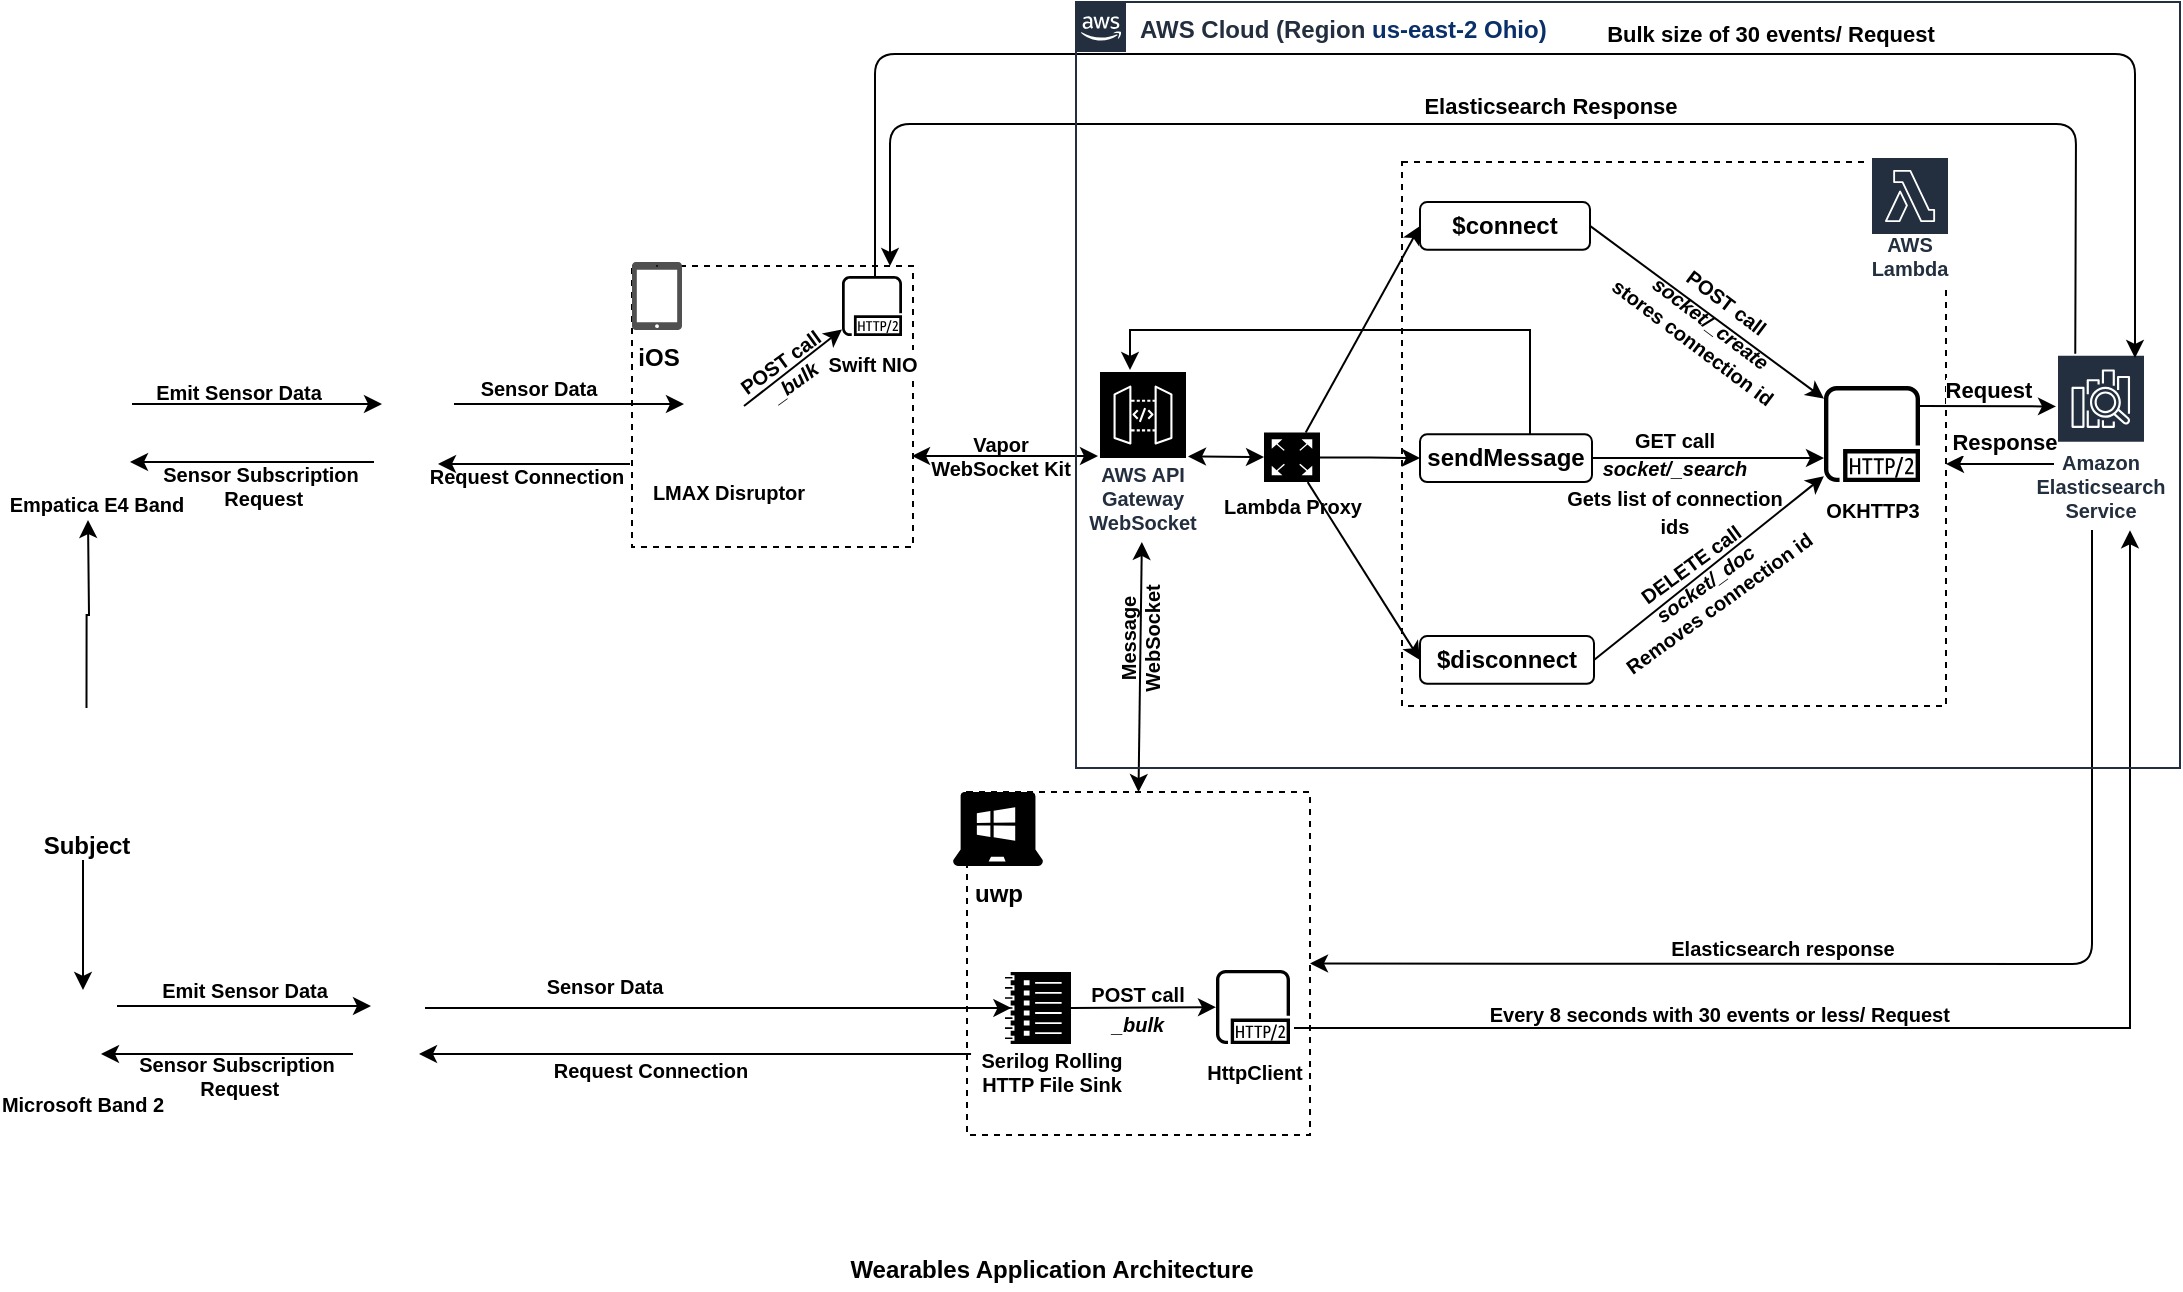 <mxfile version="17.4.1" type="device"><diagram id="FGR8ST5C3wtUt0X2unP3" name="Page-1"><mxGraphModel dx="1422" dy="762" grid="0" gridSize="10" guides="1" tooltips="1" connect="1" arrows="1" fold="1" page="1" pageScale="1" pageWidth="1169" pageHeight="827" math="0" shadow="0"><root><mxCell id="0"/><mxCell id="1" parent="0"/><mxCell id="JARR6ZbisfXmvpyoZ1ki-116" value="" style="whiteSpace=wrap;html=1;aspect=fixed;fillColor=#FFFFFF;dashed=1;labelBackgroundColor=none;labelBorderColor=#000000;" parent="1" vertex="1"><mxGeometry x="375" y="234" width="140.5" height="140.5" as="geometry"/></mxCell><mxCell id="JARR6ZbisfXmvpyoZ1ki-1" value="&lt;font style=&quot;font-size: 10px&quot;&gt;&lt;b&gt;Empatica E4 Band&lt;/b&gt;&lt;/font&gt;" style="shape=image;html=1;verticalAlign=top;verticalLabelPosition=bottom;labelBackgroundColor=#ffffff;imageAspect=0;aspect=fixed;image=https://cdn4.iconfinder.com/data/icons/48-bubbles/48/36.Watch-128.png" parent="1" vertex="1"><mxGeometry x="84" y="293" width="46" height="46" as="geometry"/></mxCell><mxCell id="JARR6ZbisfXmvpyoZ1ki-4" value="&lt;font style=&quot;font-size: 10px&quot;&gt;&lt;b&gt;Microsoft Band 2&lt;/b&gt;&lt;/font&gt;" style="shape=image;html=1;verticalAlign=top;verticalLabelPosition=bottom;labelBackgroundColor=#ffffff;imageAspect=0;aspect=fixed;image=https://cdn4.iconfinder.com/data/icons/48-bubbles/48/36.Watch-128.png" parent="1" vertex="1"><mxGeometry x="77" y="593" width="46" height="46" as="geometry"/></mxCell><mxCell id="JARR6ZbisfXmvpyoZ1ki-23" value="" style="group;fontStyle=1;fontSize=10;fillColor=#ffffff;" parent="1" vertex="1" connectable="0"><mxGeometry x="528" y="388" width="254" height="280.5" as="geometry"/></mxCell><mxCell id="JARR6ZbisfXmvpyoZ1ki-11" value="" style="whiteSpace=wrap;html=1;aspect=fixed;fillColor=#FFFFFF;dashed=1;labelBackgroundColor=none;labelBorderColor=#000000;" parent="JARR6ZbisfXmvpyoZ1ki-23" vertex="1"><mxGeometry x="14.5" y="109" width="171.5" height="171.5" as="geometry"/></mxCell><mxCell id="JARR6ZbisfXmvpyoZ1ki-21" value="" style="group;fontStyle=1" parent="JARR6ZbisfXmvpyoZ1ki-23" vertex="1" connectable="0"><mxGeometry x="7.5" y="109" width="45" height="37" as="geometry"/></mxCell><mxCell id="JARR6ZbisfXmvpyoZ1ki-7" value="" style="pointerEvents=1;shadow=0;dashed=0;html=1;strokeColor=none;labelPosition=center;verticalLabelPosition=bottom;verticalAlign=top;align=center;outlineConnect=0;shape=mxgraph.veeam2.microsoft_windows;fillColor=#000000;" parent="JARR6ZbisfXmvpyoZ1ki-21" vertex="1"><mxGeometry x="4.091" y="0.86" width="36.818" height="29.256" as="geometry"/></mxCell><mxCell id="JARR6ZbisfXmvpyoZ1ki-8" value="&lt;b&gt;uwp&lt;/b&gt;" style="verticalLabelPosition=bottom;html=1;verticalAlign=top;align=center;strokeColor=none;shape=mxgraph.azure.laptop;pointerEvents=1;fillColor=#000000;" parent="JARR6ZbisfXmvpyoZ1ki-21" vertex="1"><mxGeometry width="45" height="37" as="geometry"/></mxCell><mxCell id="JARR6ZbisfXmvpyoZ1ki-84" value="&lt;b&gt;Serilog Rolling HTTP File Sink&lt;/b&gt;" style="text;html=1;strokeColor=none;fillColor=none;align=center;verticalAlign=middle;whiteSpace=wrap;rounded=0;labelBackgroundColor=none;fontSize=10;fontColor=#000000;" parent="JARR6ZbisfXmvpyoZ1ki-23" vertex="1"><mxGeometry x="20" y="239" width="74" height="20" as="geometry"/></mxCell><mxCell id="JARR6ZbisfXmvpyoZ1ki-81" value="" style="pointerEvents=1;shadow=0;dashed=0;html=1;strokeColor=none;labelPosition=center;verticalLabelPosition=bottom;verticalAlign=top;align=center;shape=mxgraph.mscae.oms.log_management;fontSize=10;fillColor=#000000;" parent="JARR6ZbisfXmvpyoZ1ki-23" vertex="1"><mxGeometry x="33.5" y="199" width="33" height="36" as="geometry"/></mxCell><mxCell id="uP2f6SVIGIONHvHXAkXg-2" value="&lt;b&gt;&lt;font style=&quot;font-size: 10px&quot;&gt;HttpClient&lt;/font&gt;&lt;/b&gt;" style="outlineConnect=0;gradientColor=none;strokeColor=none;dashed=0;verticalLabelPosition=bottom;verticalAlign=top;align=center;html=1;fontSize=12;fontStyle=0;aspect=fixed;pointerEvents=1;shape=mxgraph.aws4.http2_protocol;labelBackgroundColor=#ffffff;fillColor=#000000;" vertex="1" parent="JARR6ZbisfXmvpyoZ1ki-23"><mxGeometry x="139" y="198" width="37" height="37" as="geometry"/></mxCell><mxCell id="uP2f6SVIGIONHvHXAkXg-3" value="" style="endArrow=classic;html=1;rounded=0;exitX=1;exitY=0.5;exitDx=0;exitDy=0;exitPerimeter=0;" edge="1" parent="JARR6ZbisfXmvpyoZ1ki-23" source="JARR6ZbisfXmvpyoZ1ki-81" target="uP2f6SVIGIONHvHXAkXg-2"><mxGeometry width="50" height="50" relative="1" as="geometry"><mxPoint x="30" y="21" as="sourcePoint"/><mxPoint x="80" y="-29" as="targetPoint"/></mxGeometry></mxCell><mxCell id="uP2f6SVIGIONHvHXAkXg-5" value="&lt;b style=&quot;font-size: 10px&quot;&gt;POST call&lt;br&gt;&lt;i&gt;_bulk&lt;/i&gt;&lt;/b&gt;" style="text;html=1;strokeColor=none;fillColor=none;align=center;verticalAlign=middle;whiteSpace=wrap;rounded=0;" vertex="1" parent="JARR6ZbisfXmvpyoZ1ki-23"><mxGeometry x="70.25" y="202" width="60" height="30" as="geometry"/></mxCell><mxCell id="JARR6ZbisfXmvpyoZ1ki-157" style="edgeStyle=orthogonalEdgeStyle;rounded=0;orthogonalLoop=1;jettySize=auto;html=1;exitX=0.5;exitY=0;exitDx=0;exitDy=0;fontSize=10;fontColor=#000000;" parent="1" source="JARR6ZbisfXmvpyoZ1ki-30" edge="1"><mxGeometry relative="1" as="geometry"><mxPoint x="103" y="361" as="targetPoint"/></mxGeometry></mxCell><mxCell id="JARR6ZbisfXmvpyoZ1ki-30" value="&lt;b&gt;Subject&lt;/b&gt;" style="shape=image;html=1;verticalAlign=top;verticalLabelPosition=bottom;labelBackgroundColor=#ffffff;imageAspect=0;aspect=fixed;image=https://cdn0.iconfinder.com/data/icons/eon-social-media-contact-info-2/32/user_people_person_users_man-128.png;dashed=1;strokeColor=#000000;fillColor=#000000;" parent="1" vertex="1"><mxGeometry x="75" y="455" width="54.5" height="54.5" as="geometry"/></mxCell><mxCell id="JARR6ZbisfXmvpyoZ1ki-10" value="iOS" style="pointerEvents=1;shadow=0;dashed=0;html=1;strokeColor=none;fillColor=#505050;labelPosition=center;verticalLabelPosition=bottom;verticalAlign=top;outlineConnect=0;align=center;shape=mxgraph.office.devices.tablet_ipad;fontStyle=1" parent="1" vertex="1"><mxGeometry x="375" y="232" width="25" height="34" as="geometry"/></mxCell><mxCell id="JARR6ZbisfXmvpyoZ1ki-77" value="" style="group" parent="1" vertex="1" connectable="0"><mxGeometry x="541" y="211" width="608" height="262" as="geometry"/></mxCell><mxCell id="JARR6ZbisfXmvpyoZ1ki-66" value="" style="group" parent="JARR6ZbisfXmvpyoZ1ki-77" vertex="1" connectable="0"><mxGeometry x="191" width="417" height="262" as="geometry"/></mxCell><mxCell id="JARR6ZbisfXmvpyoZ1ki-22" value="" style="group" parent="JARR6ZbisfXmvpyoZ1ki-66" vertex="1" connectable="0"><mxGeometry width="306" height="262" as="geometry"/></mxCell><mxCell id="JARR6ZbisfXmvpyoZ1ki-17" value="&lt;font size=&quot;1&quot;&gt;&lt;br&gt;&lt;/font&gt;" style="whiteSpace=wrap;html=1;aspect=fixed;fillColor=#FFFFFF;dashed=1;" parent="JARR6ZbisfXmvpyoZ1ki-22" vertex="1"><mxGeometry x="28" y="-29" width="272" height="272" as="geometry"/></mxCell><mxCell id="JARR6ZbisfXmvpyoZ1ki-42" value="&lt;b&gt;sendMessage&lt;/b&gt;" style="rounded=1;whiteSpace=wrap;html=1;strokeColor=#000000;fillColor=#FFFFFF;" parent="JARR6ZbisfXmvpyoZ1ki-22" vertex="1"><mxGeometry x="37" y="107.14" width="86" height="23.91" as="geometry"/></mxCell><mxCell id="JARR6ZbisfXmvpyoZ1ki-43" value="&lt;b&gt;$disconnect&lt;/b&gt;" style="rounded=1;whiteSpace=wrap;html=1;strokeColor=#000000;fillColor=#FFFFFF;" parent="JARR6ZbisfXmvpyoZ1ki-22" vertex="1"><mxGeometry x="37" y="208" width="87" height="23.91" as="geometry"/></mxCell><mxCell id="JARR6ZbisfXmvpyoZ1ki-147" value="&lt;b&gt;&lt;font style=&quot;font-size: 10px&quot;&gt;OKHTTP3&lt;/font&gt;&lt;/b&gt;" style="outlineConnect=0;gradientColor=none;strokeColor=none;dashed=0;verticalLabelPosition=bottom;verticalAlign=top;align=center;html=1;fontSize=12;fontStyle=0;aspect=fixed;pointerEvents=1;shape=mxgraph.aws4.http2_protocol;labelBackgroundColor=#ffffff;fillColor=#000000;" parent="JARR6ZbisfXmvpyoZ1ki-22" vertex="1"><mxGeometry x="239" y="83.05" width="48" height="48" as="geometry"/></mxCell><mxCell id="JARR6ZbisfXmvpyoZ1ki-54" value="" style="endArrow=classic;html=1;exitX=1;exitY=0.5;exitDx=0;exitDy=0;entryX=-0.001;entryY=0.938;entryDx=0;entryDy=0;entryPerimeter=0;" parent="JARR6ZbisfXmvpyoZ1ki-22" source="JARR6ZbisfXmvpyoZ1ki-43" target="JARR6ZbisfXmvpyoZ1ki-147" edge="1"><mxGeometry width="50" height="50" relative="1" as="geometry"><mxPoint x="291" y="149" as="sourcePoint"/><mxPoint x="240" y="130" as="targetPoint"/></mxGeometry></mxCell><mxCell id="JARR6ZbisfXmvpyoZ1ki-57" value="&lt;b&gt;DELETE call&lt;br&gt;&lt;/b&gt;&lt;b&gt;&lt;i&gt;socket/_doc&lt;/i&gt;&lt;br&gt;Removes connection id&lt;br&gt;&lt;/b&gt;" style="edgeLabel;html=1;align=center;verticalAlign=middle;resizable=0;points=[];fontSize=10;rotation=324;labelBackgroundColor=none;" parent="JARR6ZbisfXmvpyoZ1ki-54" vertex="1" connectable="0"><mxGeometry x="0.113" y="-4" relative="1" as="geometry"><mxPoint x="-12" y="10" as="offset"/></mxGeometry></mxCell><mxCell id="JARR6ZbisfXmvpyoZ1ki-151" value="&lt;font style=&quot;font-size: 10px&quot;&gt;&lt;b&gt;POST call&lt;/b&gt;&lt;b&gt;&lt;br&gt;&lt;i&gt;socket/_create&lt;br&gt;&lt;/i&gt;stores connection id&amp;nbsp;&lt;/b&gt;&lt;/font&gt;" style="edgeLabel;html=1;align=center;verticalAlign=middle;resizable=0;points=[];rotation=37;" parent="JARR6ZbisfXmvpyoZ1ki-22" vertex="1" connectable="0"><mxGeometry x="184.0" y="52.998" as="geometry"><mxPoint x="-2.818" y="-0.247" as="offset"/></mxGeometry></mxCell><mxCell id="JARR6ZbisfXmvpyoZ1ki-148" value="" style="edgeStyle=orthogonalEdgeStyle;rounded=0;orthogonalLoop=1;jettySize=auto;html=1;fontSize=10;fontColor=#000000;" parent="JARR6ZbisfXmvpyoZ1ki-22" source="JARR6ZbisfXmvpyoZ1ki-42" target="JARR6ZbisfXmvpyoZ1ki-147" edge="1"><mxGeometry relative="1" as="geometry"><Array as="points"><mxPoint x="231" y="119"/><mxPoint x="231" y="119"/></Array></mxGeometry></mxCell><mxCell id="12Vh2ISNwh3KNXHnPKwj-10" value="&lt;font style=&quot;font-size: 10px&quot;&gt;&lt;b&gt;GET call&lt;br&gt;&lt;i&gt;socket/_search&lt;br&gt;&lt;/i&gt;Gets list of connection ids&lt;/b&gt;&lt;br&gt;&lt;/font&gt;" style="text;html=1;strokeColor=none;fillColor=none;align=center;verticalAlign=middle;whiteSpace=wrap;rounded=0;labelBackgroundColor=none;" parent="JARR6ZbisfXmvpyoZ1ki-22" vertex="1"><mxGeometry x="101.5" y="121" width="125" height="20" as="geometry"/></mxCell><mxCell id="JARR6ZbisfXmvpyoZ1ki-65" value="" style="group" parent="JARR6ZbisfXmvpyoZ1ki-66" vertex="1" connectable="0"><mxGeometry x="355" y="66.84" width="45" height="88.31" as="geometry"/></mxCell><mxCell id="JARR6ZbisfXmvpyoZ1ki-13" value="Amazon Elasticsearch Service" style="outlineConnect=0;fontColor=#232F3E;gradientColor=none;strokeColor=#ffffff;fillColor=#232F3E;dashed=0;verticalLabelPosition=middle;verticalAlign=bottom;align=center;html=1;whiteSpace=wrap;fontSize=10;fontStyle=1;spacing=3;shape=mxgraph.aws4.productIcon;prIcon=mxgraph.aws4.elasticsearch_service;" parent="JARR6ZbisfXmvpyoZ1ki-65" vertex="1"><mxGeometry width="45" height="88.31" as="geometry"/></mxCell><mxCell id="12Vh2ISNwh3KNXHnPKwj-17" value="" style="endArrow=classic;html=1;" parent="JARR6ZbisfXmvpyoZ1ki-66" edge="1"><mxGeometry width="50" height="50" relative="1" as="geometry"><mxPoint x="287" y="93" as="sourcePoint"/><mxPoint x="355" y="93.22" as="targetPoint"/></mxGeometry></mxCell><mxCell id="12Vh2ISNwh3KNXHnPKwj-18" value="&lt;b&gt;Request&lt;/b&gt;" style="edgeLabel;html=1;align=center;verticalAlign=middle;resizable=0;points=[];" parent="12Vh2ISNwh3KNXHnPKwj-17" vertex="1" connectable="0"><mxGeometry x="-0.029" y="-2" relative="1" as="geometry"><mxPoint x="1" y="-10" as="offset"/></mxGeometry></mxCell><mxCell id="JARR6ZbisfXmvpyoZ1ki-76" value="" style="group" parent="JARR6ZbisfXmvpyoZ1ki-77" vertex="1" connectable="0"><mxGeometry x="69" y="75.0" width="154" height="86" as="geometry"/></mxCell><mxCell id="JARR6ZbisfXmvpyoZ1ki-19" value="AWS API Gateway&lt;br&gt;WebSocket" style="outlineConnect=0;fontColor=#232F3E;gradientColor=none;strokeColor=#ffffff;dashed=0;verticalLabelPosition=middle;verticalAlign=bottom;align=center;html=1;whiteSpace=wrap;fontSize=10;fontStyle=1;spacing=3;shape=mxgraph.aws4.productIcon;prIcon=mxgraph.aws4.api_gateway;fillColor=#000000;" parent="JARR6ZbisfXmvpyoZ1ki-76" vertex="1"><mxGeometry x="-2" width="45" height="86" as="geometry"/></mxCell><mxCell id="JARR6ZbisfXmvpyoZ1ki-67" value="&lt;b&gt;Lambda Proxy&lt;/b&gt;" style="pointerEvents=1;shadow=0;dashed=0;html=1;strokeColor=none;labelPosition=center;verticalLabelPosition=bottom;verticalAlign=top;align=center;outlineConnect=0;shape=mxgraph.veeam2.network_proxy;fontSize=10;fillColor=#000000;" parent="JARR6ZbisfXmvpyoZ1ki-76" vertex="1"><mxGeometry x="81" y="31.26" width="28.0" height="24.794" as="geometry"/></mxCell><mxCell id="12Vh2ISNwh3KNXHnPKwj-4" value="" style="endArrow=classic;startArrow=classic;html=1;" parent="JARR6ZbisfXmvpyoZ1ki-76" source="JARR6ZbisfXmvpyoZ1ki-67" target="JARR6ZbisfXmvpyoZ1ki-19" edge="1"><mxGeometry width="50" height="50" relative="1" as="geometry"><mxPoint x="-52" y="76.0" as="sourcePoint"/><mxPoint x="-2" y="26.0" as="targetPoint"/></mxGeometry></mxCell><mxCell id="JARR6ZbisfXmvpyoZ1ki-69" value="" style="edgeStyle=orthogonalEdgeStyle;rounded=0;orthogonalLoop=1;jettySize=auto;html=1;fontSize=10;" parent="JARR6ZbisfXmvpyoZ1ki-77" source="JARR6ZbisfXmvpyoZ1ki-67" target="JARR6ZbisfXmvpyoZ1ki-42" edge="1"><mxGeometry relative="1" as="geometry"/></mxCell><mxCell id="JARR6ZbisfXmvpyoZ1ki-74" value="" style="endArrow=classic;html=1;fontSize=10;entryX=0;entryY=0.5;entryDx=0;entryDy=0;" parent="JARR6ZbisfXmvpyoZ1ki-77" source="JARR6ZbisfXmvpyoZ1ki-67" target="JARR6ZbisfXmvpyoZ1ki-43" edge="1"><mxGeometry width="50" height="50" relative="1" as="geometry"><mxPoint x="235" y="175.328" as="sourcePoint"/><mxPoint x="273" y="192.153" as="targetPoint"/></mxGeometry></mxCell><mxCell id="JARR6ZbisfXmvpyoZ1ki-95" value="" style="edgeStyle=orthogonalEdgeStyle;rounded=0;orthogonalLoop=1;jettySize=auto;html=1;fontSize=10;fontColor=#000000;" parent="JARR6ZbisfXmvpyoZ1ki-77" target="JARR6ZbisfXmvpyoZ1ki-19" edge="1"><mxGeometry relative="1" as="geometry"><mxPoint x="283" y="107" as="sourcePoint"/><Array as="points"><mxPoint x="283" y="107"/><mxPoint x="283" y="55"/><mxPoint x="83" y="55"/></Array></mxGeometry></mxCell><mxCell id="JARR6ZbisfXmvpyoZ1ki-123" value="Vapor WebSocket Kit" style="text;html=1;strokeColor=none;fillColor=none;align=center;verticalAlign=middle;whiteSpace=wrap;rounded=0;dashed=1;labelBackgroundColor=none;fontSize=10;fontColor=#000000;fontStyle=1" parent="JARR6ZbisfXmvpyoZ1ki-77" vertex="1"><mxGeometry x="-21" y="108" width="79" height="20" as="geometry"/></mxCell><mxCell id="JARR6ZbisfXmvpyoZ1ki-126" value="&lt;span&gt;Message WebSocket&lt;/span&gt;" style="text;html=1;strokeColor=none;fillColor=none;align=center;verticalAlign=middle;whiteSpace=wrap;rounded=0;dashed=1;labelBackgroundColor=none;fontSize=10;fontColor=#000000;rotation=270;fontStyle=1" parent="JARR6ZbisfXmvpyoZ1ki-77" vertex="1"><mxGeometry x="68" y="199" width="40" height="20" as="geometry"/></mxCell><mxCell id="JARR6ZbisfXmvpyoZ1ki-125" value="" style="endArrow=classic;startArrow=classic;html=1;fontSize=10;fontColor=#000000;" parent="JARR6ZbisfXmvpyoZ1ki-77" target="JARR6ZbisfXmvpyoZ1ki-19" edge="1"><mxGeometry width="50" height="50" relative="1" as="geometry"><mxPoint x="-26" y="118" as="sourcePoint"/><mxPoint x="-21" y="-53" as="targetPoint"/></mxGeometry></mxCell><mxCell id="JARR6ZbisfXmvpyoZ1ki-86" style="edgeStyle=orthogonalEdgeStyle;rounded=0;orthogonalLoop=1;jettySize=auto;html=1;fontSize=10;fontColor=#000000;" parent="1" target="JARR6ZbisfXmvpyoZ1ki-13" edge="1"><mxGeometry relative="1" as="geometry"><mxPoint x="1009" y="353" as="targetPoint"/><mxPoint x="706" y="615" as="sourcePoint"/><Array as="points"><mxPoint x="706" y="615"/><mxPoint x="1124" y="615"/></Array></mxGeometry></mxCell><mxCell id="JARR6ZbisfXmvpyoZ1ki-87" value="&amp;nbsp;Every 8 seconds with 30 events or less/ Request" style="edgeLabel;html=1;align=center;verticalAlign=middle;resizable=0;points=[];fontSize=10;fontColor=#000000;fontStyle=1;labelBackgroundColor=none;" parent="JARR6ZbisfXmvpyoZ1ki-86" vertex="1" connectable="0"><mxGeometry x="-0.354" y="-1" relative="1" as="geometry"><mxPoint x="-5" y="-8" as="offset"/></mxGeometry></mxCell><mxCell id="JARR6ZbisfXmvpyoZ1ki-130" style="edgeStyle=orthogonalEdgeStyle;rounded=0;orthogonalLoop=1;jettySize=auto;html=1;fontSize=10;fontColor=#000000;" parent="1" edge="1"><mxGeometry relative="1" as="geometry"><mxPoint x="286" y="303" as="sourcePoint"/><mxPoint x="401" y="303" as="targetPoint"/></mxGeometry></mxCell><mxCell id="JARR6ZbisfXmvpyoZ1ki-89" value="" style="shape=image;html=1;verticalAlign=top;verticalLabelPosition=bottom;labelBackgroundColor=#ffffff;imageAspect=0;aspect=fixed;image=https://cdn4.iconfinder.com/data/icons/ionicons/512/icon-bluetooth-128.png;fontSize=10;fontColor=#000000;strokeColor=#000000;fillColor=#000000;" parent="1" vertex="1"><mxGeometry x="236" y="289" width="57.75" height="57.75" as="geometry"/></mxCell><mxCell id="JARR6ZbisfXmvpyoZ1ki-90" value="" style="shape=image;html=1;verticalAlign=top;verticalLabelPosition=bottom;labelBackgroundColor=#ffffff;imageAspect=0;aspect=fixed;image=https://cdn4.iconfinder.com/data/icons/ionicons/512/icon-bluetooth-128.png;fontSize=10;fontColor=#000000;strokeColor=#000000;fillColor=#000000;" parent="1" vertex="1"><mxGeometry x="228.5" y="593" width="57" height="57" as="geometry"/></mxCell><mxCell id="JARR6ZbisfXmvpyoZ1ki-96" value="" style="endArrow=classic;startArrow=classic;html=1;fontSize=10;fontColor=#000000;exitX=0.5;exitY=0;exitDx=0;exitDy=0;" parent="1" source="JARR6ZbisfXmvpyoZ1ki-11" target="JARR6ZbisfXmvpyoZ1ki-19" edge="1"><mxGeometry width="50" height="50" relative="1" as="geometry"><mxPoint x="568.028" y="472" as="sourcePoint"/><mxPoint x="614" y="490" as="targetPoint"/></mxGeometry></mxCell><mxCell id="JARR6ZbisfXmvpyoZ1ki-101" value="&lt;b&gt;Sensor Subscription&lt;br&gt;&amp;nbsp;Request&lt;/b&gt;" style="text;html=1;align=center;verticalAlign=middle;resizable=0;points=[];autosize=1;strokeColor=none;fontSize=10;fontColor=#000000;" parent="1" vertex="1"><mxGeometry x="123" y="625" width="108" height="28" as="geometry"/></mxCell><mxCell id="JARR6ZbisfXmvpyoZ1ki-104" value="" style="endArrow=classic;html=1;fontSize=10;fontColor=#000000;" parent="1" edge="1"><mxGeometry width="50" height="50" relative="1" as="geometry"><mxPoint x="117.5" y="604" as="sourcePoint"/><mxPoint x="244.5" y="604" as="targetPoint"/></mxGeometry></mxCell><mxCell id="JARR6ZbisfXmvpyoZ1ki-105" value="" style="endArrow=classic;html=1;fontSize=10;fontColor=#000000;entryX=0;entryY=0.653;entryDx=0;entryDy=0;entryPerimeter=0;" parent="1" edge="1"><mxGeometry width="50" height="50" relative="1" as="geometry"><mxPoint x="271.5" y="605" as="sourcePoint"/><mxPoint x="564.691" y="604.989" as="targetPoint"/><Array as="points"/></mxGeometry></mxCell><mxCell id="JARR6ZbisfXmvpyoZ1ki-106" value="" style="endArrow=classic;html=1;fontSize=10;fontColor=#000000;" parent="1" edge="1"><mxGeometry width="50" height="50" relative="1" as="geometry"><mxPoint x="235.5" y="628" as="sourcePoint"/><mxPoint x="109.5" y="628" as="targetPoint"/></mxGeometry></mxCell><mxCell id="JARR6ZbisfXmvpyoZ1ki-107" value="" style="endArrow=classic;html=1;fontSize=10;fontColor=#000000;exitX=0.07;exitY=0.926;exitDx=0;exitDy=0;exitPerimeter=0;" parent="1" edge="1"><mxGeometry width="50" height="50" relative="1" as="geometry"><mxPoint x="544.522" y="628.001" as="sourcePoint"/><mxPoint x="268.5" y="628" as="targetPoint"/></mxGeometry></mxCell><mxCell id="JARR6ZbisfXmvpyoZ1ki-108" value="Request Connection" style="text;html=1;align=center;verticalAlign=middle;resizable=0;points=[];autosize=1;strokeColor=none;fontSize=10;fontColor=#000000;fontStyle=1" parent="1" vertex="1"><mxGeometry x="330.5" y="628" width="107" height="16" as="geometry"/></mxCell><mxCell id="JARR6ZbisfXmvpyoZ1ki-109" value="&lt;b&gt;Emit Sensor Data&lt;/b&gt;" style="text;html=1;align=center;verticalAlign=middle;resizable=0;points=[];autosize=1;strokeColor=none;fontSize=10;fontColor=#000000;" parent="1" vertex="1"><mxGeometry x="134.5" y="588" width="93" height="16" as="geometry"/></mxCell><mxCell id="JARR6ZbisfXmvpyoZ1ki-110" value="&lt;b&gt;Sensor Data&lt;/b&gt;" style="text;html=1;align=center;verticalAlign=middle;resizable=0;points=[];autosize=1;strokeColor=none;fontSize=10;fontColor=#000000;" parent="1" vertex="1"><mxGeometry x="326.5" y="586" width="68" height="16" as="geometry"/></mxCell><mxCell id="JARR6ZbisfXmvpyoZ1ki-121" value="" style="shape=image;html=1;verticalAlign=top;verticalLabelPosition=bottom;labelBackgroundColor=#ffffff;imageAspect=0;aspect=fixed;image=https://cdn4.iconfinder.com/data/icons/ionicons/512/icon-ios7-circle-filled-128.png;dashed=1;fontSize=10;fontColor=#000000;strokeColor=#000000;fillColor=#FFFFFF;" parent="1" vertex="1"><mxGeometry x="393" y="293" width="44" height="44" as="geometry"/></mxCell><mxCell id="JARR6ZbisfXmvpyoZ1ki-122" value="&lt;b&gt;LMAX Disruptor&lt;/b&gt;" style="text;html=1;strokeColor=none;fillColor=none;align=center;verticalAlign=middle;whiteSpace=wrap;rounded=0;dashed=1;labelBackgroundColor=none;fontSize=10;fontColor=#000000;" parent="1" vertex="1"><mxGeometry x="378" y="337" width="91" height="20" as="geometry"/></mxCell><mxCell id="JARR6ZbisfXmvpyoZ1ki-128" value="" style="endArrow=classic;html=1;fontSize=10;fontColor=#000000;" parent="1" edge="1"><mxGeometry width="50" height="50" relative="1" as="geometry"><mxPoint x="125" y="303" as="sourcePoint"/><mxPoint x="250" y="303" as="targetPoint"/></mxGeometry></mxCell><mxCell id="JARR6ZbisfXmvpyoZ1ki-132" value="" style="endArrow=classic;html=1;fontSize=10;fontColor=#000000;" parent="1" edge="1"><mxGeometry width="50" height="50" relative="1" as="geometry"><mxPoint x="374" y="333" as="sourcePoint"/><mxPoint x="278" y="333" as="targetPoint"/></mxGeometry></mxCell><mxCell id="JARR6ZbisfXmvpyoZ1ki-134" value="" style="endArrow=classic;html=1;fontSize=10;fontColor=#000000;" parent="1" edge="1"><mxGeometry width="50" height="50" relative="1" as="geometry"><mxPoint x="246" y="332" as="sourcePoint"/><mxPoint x="124" y="332" as="targetPoint"/></mxGeometry></mxCell><mxCell id="JARR6ZbisfXmvpyoZ1ki-135" value="&lt;b&gt;Sensor Data&lt;/b&gt;" style="text;html=1;align=center;verticalAlign=middle;resizable=0;points=[];autosize=1;strokeColor=none;fontSize=10;fontColor=#000000;" parent="1" vertex="1"><mxGeometry x="293.75" y="287" width="68" height="16" as="geometry"/></mxCell><mxCell id="JARR6ZbisfXmvpyoZ1ki-136" value="Request Connection" style="text;html=1;align=center;verticalAlign=middle;resizable=0;points=[];autosize=1;strokeColor=none;fontSize=10;fontColor=#000000;fontStyle=1" parent="1" vertex="1"><mxGeometry x="268" y="330.75" width="107" height="16" as="geometry"/></mxCell><mxCell id="JARR6ZbisfXmvpyoZ1ki-137" value="&lt;b&gt;Sensor Subscription&lt;br&gt;&amp;nbsp;Request&lt;/b&gt;" style="text;html=1;align=center;verticalAlign=middle;resizable=0;points=[];autosize=1;strokeColor=none;fontSize=10;fontColor=#000000;" parent="1" vertex="1"><mxGeometry x="135" y="330" width="108" height="28" as="geometry"/></mxCell><mxCell id="JARR6ZbisfXmvpyoZ1ki-138" value="&lt;b&gt;Emit Sensor Data&lt;/b&gt;" style="text;html=1;align=center;verticalAlign=middle;resizable=0;points=[];autosize=1;strokeColor=none;fontSize=10;fontColor=#000000;" parent="1" vertex="1"><mxGeometry x="131" y="289" width="93" height="16" as="geometry"/></mxCell><mxCell id="JARR6ZbisfXmvpyoZ1ki-146" value="&lt;b&gt;&lt;font style=&quot;font-size: 10px&quot;&gt;Swift NIO&lt;/font&gt;&lt;/b&gt;" style="outlineConnect=0;gradientColor=none;strokeColor=none;dashed=0;verticalLabelPosition=bottom;verticalAlign=top;align=center;html=1;fontSize=12;fontStyle=0;aspect=fixed;pointerEvents=1;shape=mxgraph.aws4.http2_protocol;labelBackgroundColor=#ffffff;fillColor=#000000;" parent="1" vertex="1"><mxGeometry x="480" y="239" width="30" height="30" as="geometry"/></mxCell><mxCell id="JARR6ZbisfXmvpyoZ1ki-37" value="&lt;b&gt;$connect&lt;/b&gt;" style="rounded=1;whiteSpace=wrap;html=1;strokeColor=#000000;fillColor=#FFFFFF;" parent="1" vertex="1"><mxGeometry x="769" y="202" width="85" height="23.91" as="geometry"/></mxCell><mxCell id="JARR6ZbisfXmvpyoZ1ki-71" value="" style="endArrow=classic;html=1;fontSize=10;entryX=0;entryY=0.5;entryDx=0;entryDy=0;" parent="1" source="JARR6ZbisfXmvpyoZ1ki-67" target="JARR6ZbisfXmvpyoZ1ki-37" edge="1"><mxGeometry width="50" height="50" relative="1" as="geometry"><mxPoint x="1266" y="424.405" as="sourcePoint"/><mxPoint x="1301" y="364.191" as="targetPoint"/></mxGeometry></mxCell><mxCell id="JARR6ZbisfXmvpyoZ1ki-150" value="" style="endArrow=classic;html=1;fontSize=10;fontColor=#000000;exitX=1;exitY=0.5;exitDx=0;exitDy=0;" parent="1" source="JARR6ZbisfXmvpyoZ1ki-37" target="JARR6ZbisfXmvpyoZ1ki-147" edge="1"><mxGeometry width="50" height="50" relative="1" as="geometry"><mxPoint x="837" y="165" as="sourcePoint"/><mxPoint x="887" y="115" as="targetPoint"/></mxGeometry></mxCell><mxCell id="JARR6ZbisfXmvpyoZ1ki-152" value="" style="endArrow=classic;html=1;fontSize=10;fontColor=#000000;" parent="1" target="JARR6ZbisfXmvpyoZ1ki-146" edge="1"><mxGeometry width="50" height="50" relative="1" as="geometry"><mxPoint x="431" y="304" as="sourcePoint"/><mxPoint x="586" y="429" as="targetPoint"/></mxGeometry></mxCell><mxCell id="JARR6ZbisfXmvpyoZ1ki-154" value="POST call&lt;br&gt;&lt;i&gt;_bulk&lt;/i&gt;" style="edgeLabel;html=1;align=center;verticalAlign=middle;resizable=0;points=[];fontSize=10;fontColor=#000000;fontStyle=1;rotation=324;labelBackgroundColor=none;" parent="1" vertex="1" connectable="0"><mxGeometry x="489" y="241" as="geometry"><mxPoint x="-56.899" y="14.915" as="offset"/></mxGeometry></mxCell><mxCell id="JARR6ZbisfXmvpyoZ1ki-155" value="" style="endArrow=classic;html=1;fontSize=10;fontColor=#000000;" parent="1" edge="1"><mxGeometry width="50" height="50" relative="1" as="geometry"><mxPoint x="496.5" y="240" as="sourcePoint"/><mxPoint x="1126.5" y="280" as="targetPoint"/><Array as="points"><mxPoint x="496.5" y="128"/><mxPoint x="1126.5" y="128"/></Array></mxGeometry></mxCell><mxCell id="12Vh2ISNwh3KNXHnPKwj-3" value="&lt;b&gt;Bulk size of 30 events/ Request&lt;/b&gt;" style="edgeLabel;html=1;align=center;verticalAlign=middle;resizable=0;points=[];" parent="JARR6ZbisfXmvpyoZ1ki-155" vertex="1" connectable="0"><mxGeometry x="-0.119" y="-2" relative="1" as="geometry"><mxPoint x="165" y="-12" as="offset"/></mxGeometry></mxCell><mxCell id="JARR6ZbisfXmvpyoZ1ki-20" value="AWS Lambda" style="outlineConnect=0;fontColor=#232F3E;gradientColor=none;strokeColor=#ffffff;fillColor=#232F3E;dashed=0;verticalLabelPosition=middle;verticalAlign=bottom;align=center;html=1;whiteSpace=wrap;fontSize=10;fontStyle=1;spacing=3;shape=mxgraph.aws4.productIcon;prIcon=mxgraph.aws4.lambda;" parent="1" vertex="1"><mxGeometry x="994" y="179" width="40" height="66" as="geometry"/></mxCell><mxCell id="JARR6ZbisfXmvpyoZ1ki-160" value="" style="endArrow=classic;html=1;fontSize=10;fontColor=#000000;" parent="1" edge="1"><mxGeometry width="50" height="50" relative="1" as="geometry"><mxPoint x="100.5" y="531" as="sourcePoint"/><mxPoint x="100.5" y="596" as="targetPoint"/></mxGeometry></mxCell><mxCell id="JARR6ZbisfXmvpyoZ1ki-161" value="&lt;font style=&quot;font-size: 12px&quot;&gt;&lt;b&gt;Wearables Application Architecture&lt;/b&gt;&lt;/font&gt;" style="text;html=1;strokeColor=none;fillColor=none;align=center;verticalAlign=middle;whiteSpace=wrap;rounded=0;dashed=1;labelBackgroundColor=none;fontSize=10;fontColor=#000000;" parent="1" vertex="1"><mxGeometry x="473.5" y="726" width="222" height="20" as="geometry"/></mxCell><mxCell id="12Vh2ISNwh3KNXHnPKwj-11" value="" style="endArrow=classic;html=1;exitX=1.076;exitY=0.194;exitDx=0;exitDy=0;exitPerimeter=0;entryX=1;entryY=0.5;entryDx=0;entryDy=0;" parent="1" target="JARR6ZbisfXmvpyoZ1ki-11" edge="1"><mxGeometry width="50" height="50" relative="1" as="geometry"><mxPoint x="1105" y="366" as="sourcePoint"/><mxPoint x="718.008" y="590.984" as="targetPoint"/><Array as="points"><mxPoint x="1105" y="583"/></Array></mxGeometry></mxCell><mxCell id="12Vh2ISNwh3KNXHnPKwj-14" value="&lt;b&gt;&lt;font style=&quot;font-size: 10px&quot;&gt;Elasticsearch response&lt;/font&gt;&lt;/b&gt;" style="text;html=1;align=center;verticalAlign=middle;resizable=0;points=[];autosize=1;strokeColor=none;" parent="1" vertex="1"><mxGeometry x="889" y="565" width="122" height="19" as="geometry"/></mxCell><mxCell id="12Vh2ISNwh3KNXHnPKwj-19" value="" style="endArrow=classic;html=1;" parent="1" edge="1"><mxGeometry width="50" height="50" relative="1" as="geometry"><mxPoint x="1086" y="333" as="sourcePoint"/><mxPoint x="1032" y="333" as="targetPoint"/></mxGeometry></mxCell><mxCell id="12Vh2ISNwh3KNXHnPKwj-20" value="&lt;b&gt;Response&lt;/b&gt;" style="edgeLabel;html=1;align=center;verticalAlign=middle;resizable=0;points=[];" parent="12Vh2ISNwh3KNXHnPKwj-19" vertex="1" connectable="0"><mxGeometry x="-0.029" y="-2" relative="1" as="geometry"><mxPoint x="1" y="-9" as="offset"/></mxGeometry></mxCell><mxCell id="12Vh2ISNwh3KNXHnPKwj-21" value="" style="endArrow=classic;html=1;" parent="1" edge="1"><mxGeometry width="50" height="50" relative="1" as="geometry"><mxPoint x="1096.631" y="277.84" as="sourcePoint"/><mxPoint x="504" y="234" as="targetPoint"/><Array as="points"><mxPoint x="1097" y="163"/><mxPoint x="504" y="163"/></Array></mxGeometry></mxCell><mxCell id="uP2f6SVIGIONHvHXAkXg-1" value="&lt;b&gt;Elasticsearch Response&lt;/b&gt;" style="edgeLabel;html=1;align=center;verticalAlign=middle;resizable=0;points=[];" vertex="1" connectable="0" parent="1"><mxGeometry x="862" y="133" as="geometry"><mxPoint x="-28" y="21" as="offset"/></mxGeometry></mxCell><mxCell id="JARR6ZbisfXmvpyoZ1ki-163" value="&lt;b&gt;AWS Cloud (Region&amp;nbsp;&lt;span style=&quot;color: rgb(10 , 48 , 105) ; font-family: , , &amp;#34;sf mono&amp;#34; , &amp;#34;menlo&amp;#34; , &amp;#34;consolas&amp;#34; , &amp;#34;liberation mono&amp;#34; , monospace ; background-color: rgb(255 , 255 , 255)&quot;&gt;us-east-2 Ohio)&lt;/span&gt;&lt;/b&gt;" style="points=[[0,0],[0.25,0],[0.5,0],[0.75,0],[1,0],[1,0.25],[1,0.5],[1,0.75],[1,1],[0.75,1],[0.5,1],[0.25,1],[0,1],[0,0.75],[0,0.5],[0,0.25]];outlineConnect=0;gradientColor=none;html=1;whiteSpace=wrap;fontSize=12;fontStyle=0;shape=mxgraph.aws4.group;grIcon=mxgraph.aws4.group_aws_cloud_alt;strokeColor=#232F3E;fillColor=none;verticalAlign=top;align=left;spacingLeft=30;fontColor=#232F3E;dashed=0;labelBackgroundColor=none;shadow=0;sketch=0;" parent="1" vertex="1"><mxGeometry x="597" y="102" width="552" height="383" as="geometry"/></mxCell></root></mxGraphModel></diagram></mxfile>